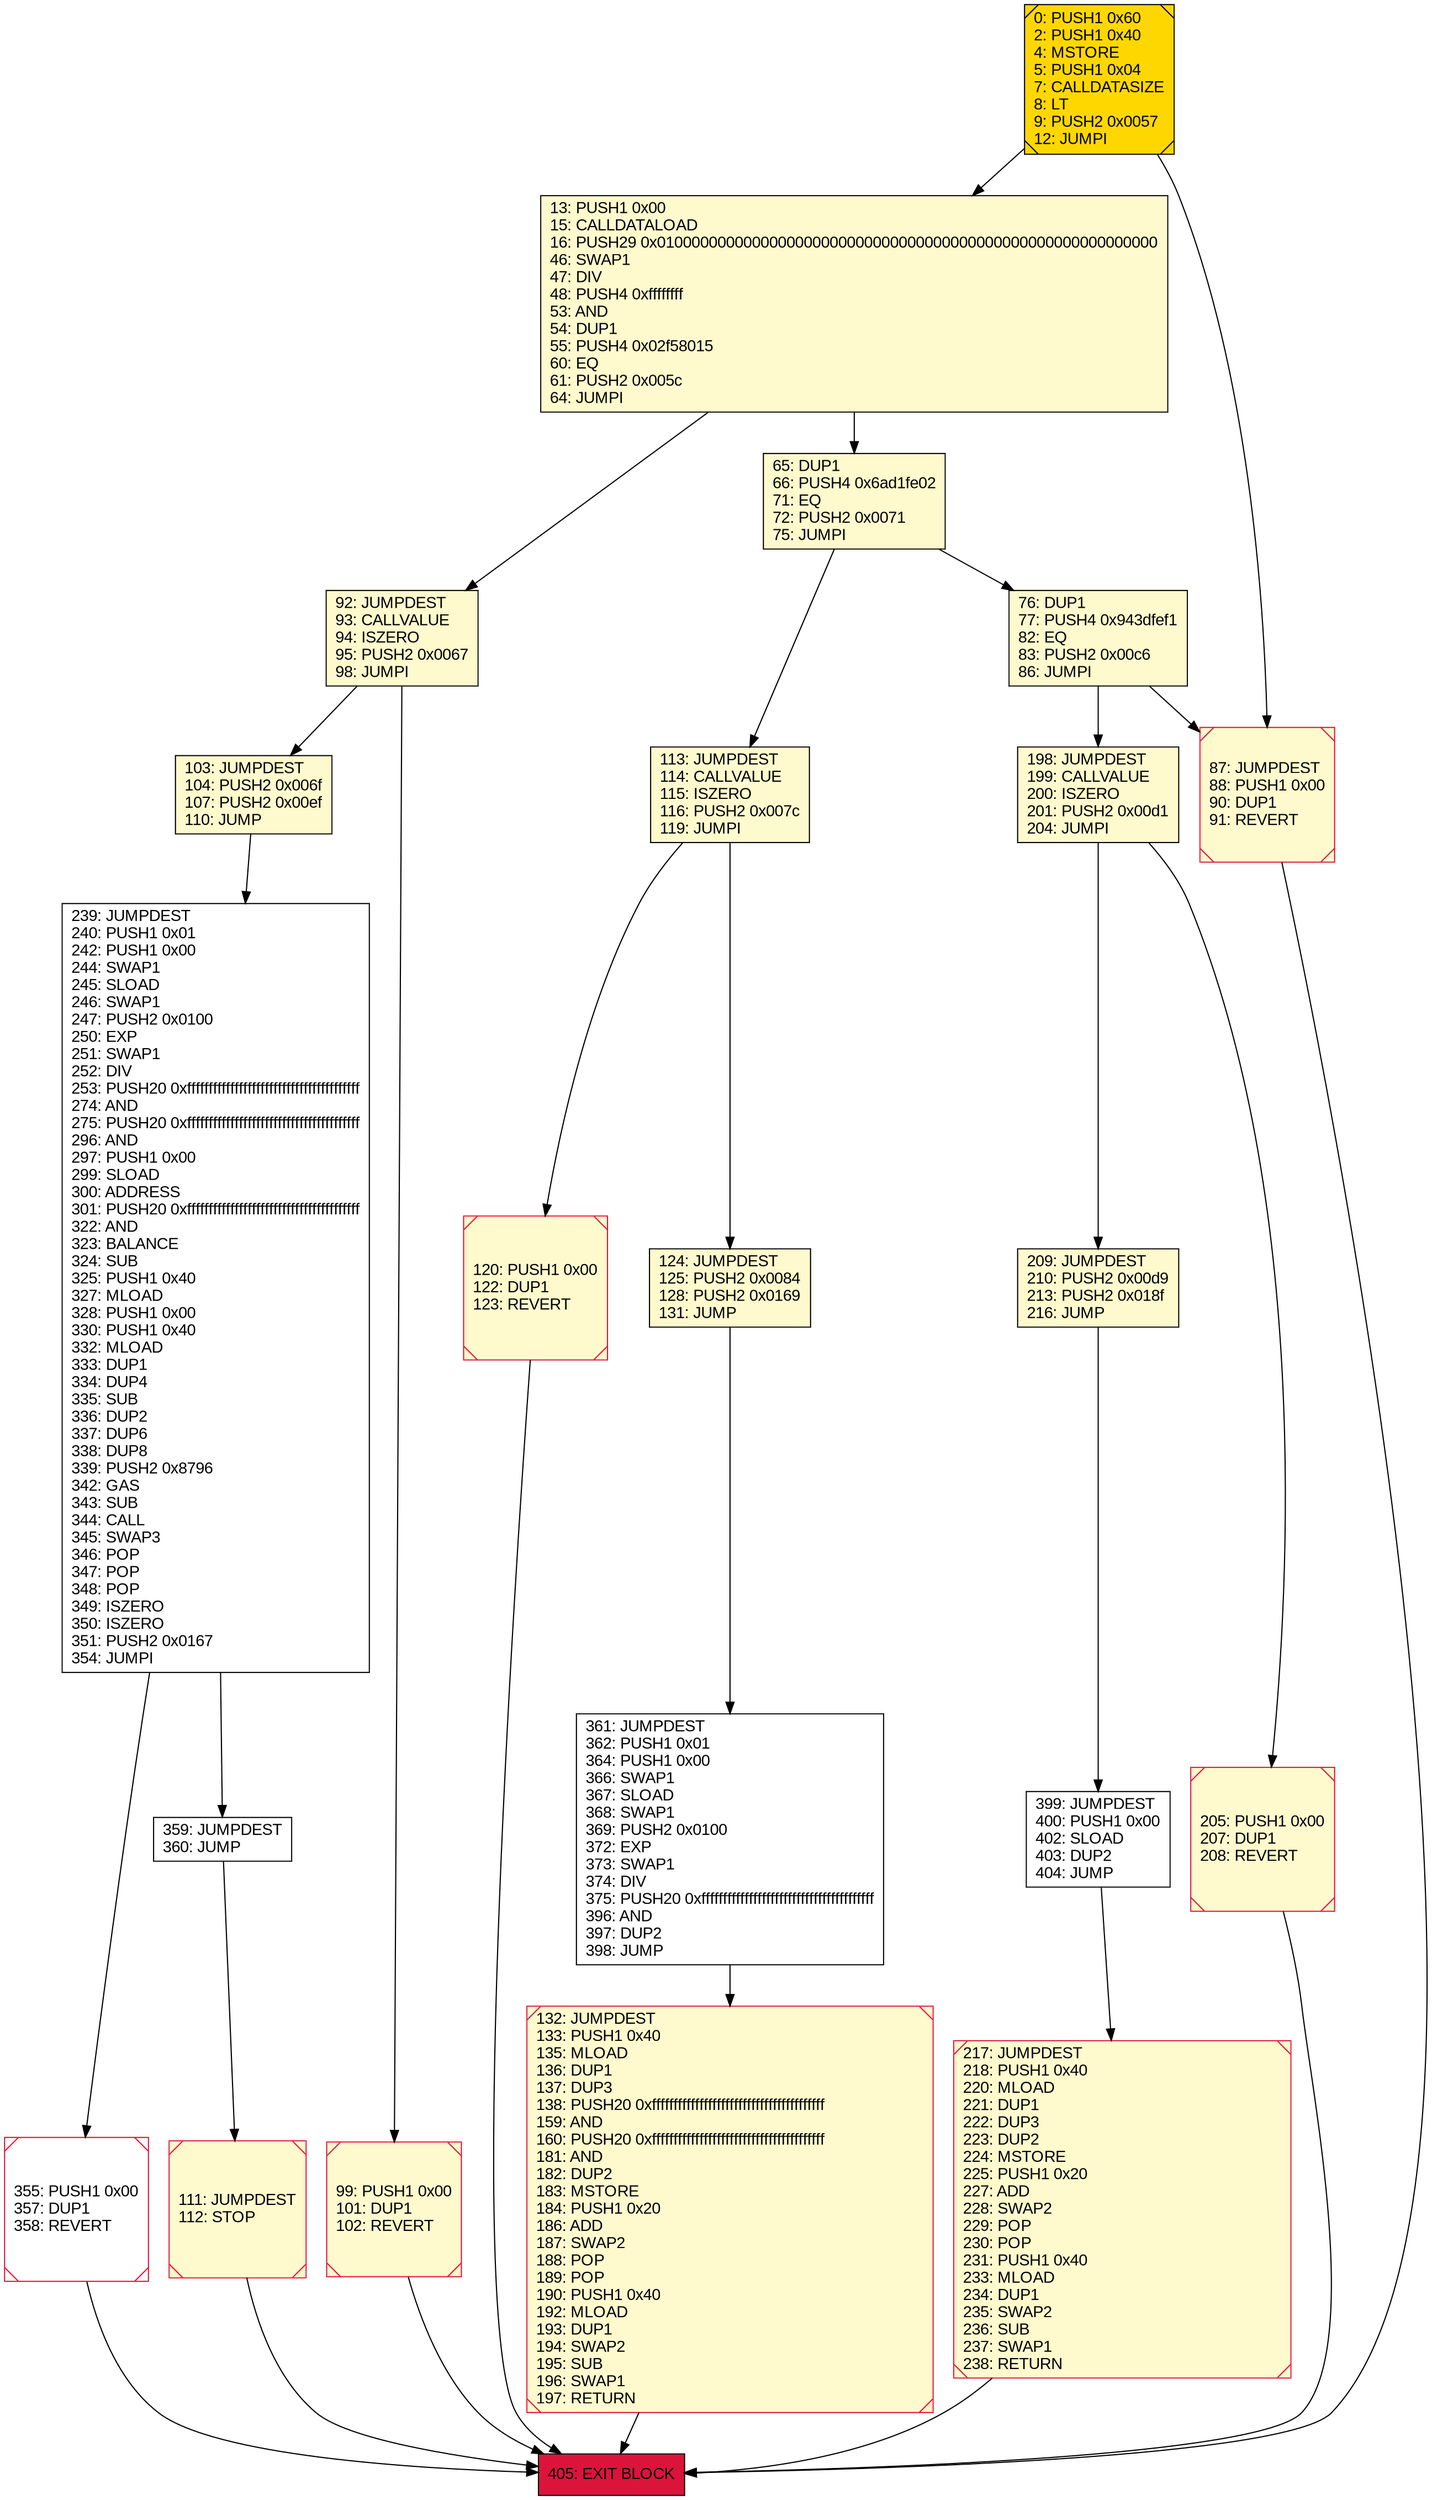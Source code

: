 digraph G {
bgcolor=transparent rankdir=UD;
node [shape=box style=filled color=black fillcolor=white fontname=arial fontcolor=black];
99 [label="99: PUSH1 0x00\l101: DUP1\l102: REVERT\l" fillcolor=lemonchiffon shape=Msquare color=crimson ];
355 [label="355: PUSH1 0x00\l357: DUP1\l358: REVERT\l" shape=Msquare color=crimson ];
124 [label="124: JUMPDEST\l125: PUSH2 0x0084\l128: PUSH2 0x0169\l131: JUMP\l" fillcolor=lemonchiffon ];
239 [label="239: JUMPDEST\l240: PUSH1 0x01\l242: PUSH1 0x00\l244: SWAP1\l245: SLOAD\l246: SWAP1\l247: PUSH2 0x0100\l250: EXP\l251: SWAP1\l252: DIV\l253: PUSH20 0xffffffffffffffffffffffffffffffffffffffff\l274: AND\l275: PUSH20 0xffffffffffffffffffffffffffffffffffffffff\l296: AND\l297: PUSH1 0x00\l299: SLOAD\l300: ADDRESS\l301: PUSH20 0xffffffffffffffffffffffffffffffffffffffff\l322: AND\l323: BALANCE\l324: SUB\l325: PUSH1 0x40\l327: MLOAD\l328: PUSH1 0x00\l330: PUSH1 0x40\l332: MLOAD\l333: DUP1\l334: DUP4\l335: SUB\l336: DUP2\l337: DUP6\l338: DUP8\l339: PUSH2 0x8796\l342: GAS\l343: SUB\l344: CALL\l345: SWAP3\l346: POP\l347: POP\l348: POP\l349: ISZERO\l350: ISZERO\l351: PUSH2 0x0167\l354: JUMPI\l" ];
13 [label="13: PUSH1 0x00\l15: CALLDATALOAD\l16: PUSH29 0x0100000000000000000000000000000000000000000000000000000000\l46: SWAP1\l47: DIV\l48: PUSH4 0xffffffff\l53: AND\l54: DUP1\l55: PUSH4 0x02f58015\l60: EQ\l61: PUSH2 0x005c\l64: JUMPI\l" fillcolor=lemonchiffon ];
217 [label="217: JUMPDEST\l218: PUSH1 0x40\l220: MLOAD\l221: DUP1\l222: DUP3\l223: DUP2\l224: MSTORE\l225: PUSH1 0x20\l227: ADD\l228: SWAP2\l229: POP\l230: POP\l231: PUSH1 0x40\l233: MLOAD\l234: DUP1\l235: SWAP2\l236: SUB\l237: SWAP1\l238: RETURN\l" fillcolor=lemonchiffon shape=Msquare color=crimson ];
198 [label="198: JUMPDEST\l199: CALLVALUE\l200: ISZERO\l201: PUSH2 0x00d1\l204: JUMPI\l" fillcolor=lemonchiffon ];
209 [label="209: JUMPDEST\l210: PUSH2 0x00d9\l213: PUSH2 0x018f\l216: JUMP\l" fillcolor=lemonchiffon ];
205 [label="205: PUSH1 0x00\l207: DUP1\l208: REVERT\l" fillcolor=lemonchiffon shape=Msquare color=crimson ];
92 [label="92: JUMPDEST\l93: CALLVALUE\l94: ISZERO\l95: PUSH2 0x0067\l98: JUMPI\l" fillcolor=lemonchiffon ];
359 [label="359: JUMPDEST\l360: JUMP\l" ];
76 [label="76: DUP1\l77: PUSH4 0x943dfef1\l82: EQ\l83: PUSH2 0x00c6\l86: JUMPI\l" fillcolor=lemonchiffon ];
87 [label="87: JUMPDEST\l88: PUSH1 0x00\l90: DUP1\l91: REVERT\l" fillcolor=lemonchiffon shape=Msquare color=crimson ];
0 [label="0: PUSH1 0x60\l2: PUSH1 0x40\l4: MSTORE\l5: PUSH1 0x04\l7: CALLDATASIZE\l8: LT\l9: PUSH2 0x0057\l12: JUMPI\l" fillcolor=lemonchiffon shape=Msquare fillcolor=gold ];
405 [label="405: EXIT BLOCK\l" fillcolor=crimson ];
361 [label="361: JUMPDEST\l362: PUSH1 0x01\l364: PUSH1 0x00\l366: SWAP1\l367: SLOAD\l368: SWAP1\l369: PUSH2 0x0100\l372: EXP\l373: SWAP1\l374: DIV\l375: PUSH20 0xffffffffffffffffffffffffffffffffffffffff\l396: AND\l397: DUP2\l398: JUMP\l" ];
113 [label="113: JUMPDEST\l114: CALLVALUE\l115: ISZERO\l116: PUSH2 0x007c\l119: JUMPI\l" fillcolor=lemonchiffon ];
132 [label="132: JUMPDEST\l133: PUSH1 0x40\l135: MLOAD\l136: DUP1\l137: DUP3\l138: PUSH20 0xffffffffffffffffffffffffffffffffffffffff\l159: AND\l160: PUSH20 0xffffffffffffffffffffffffffffffffffffffff\l181: AND\l182: DUP2\l183: MSTORE\l184: PUSH1 0x20\l186: ADD\l187: SWAP2\l188: POP\l189: POP\l190: PUSH1 0x40\l192: MLOAD\l193: DUP1\l194: SWAP2\l195: SUB\l196: SWAP1\l197: RETURN\l" fillcolor=lemonchiffon shape=Msquare color=crimson ];
120 [label="120: PUSH1 0x00\l122: DUP1\l123: REVERT\l" fillcolor=lemonchiffon shape=Msquare color=crimson ];
111 [label="111: JUMPDEST\l112: STOP\l" fillcolor=lemonchiffon shape=Msquare color=crimson ];
103 [label="103: JUMPDEST\l104: PUSH2 0x006f\l107: PUSH2 0x00ef\l110: JUMP\l" fillcolor=lemonchiffon ];
399 [label="399: JUMPDEST\l400: PUSH1 0x00\l402: SLOAD\l403: DUP2\l404: JUMP\l" ];
65 [label="65: DUP1\l66: PUSH4 0x6ad1fe02\l71: EQ\l72: PUSH2 0x0071\l75: JUMPI\l" fillcolor=lemonchiffon ];
198 -> 209;
132 -> 405;
87 -> 405;
65 -> 113;
239 -> 355;
120 -> 405;
113 -> 120;
103 -> 239;
399 -> 217;
13 -> 65;
124 -> 361;
99 -> 405;
355 -> 405;
239 -> 359;
0 -> 87;
361 -> 132;
76 -> 87;
198 -> 205;
359 -> 111;
92 -> 103;
65 -> 76;
111 -> 405;
92 -> 99;
113 -> 124;
209 -> 399;
13 -> 92;
205 -> 405;
0 -> 13;
76 -> 198;
217 -> 405;
}
